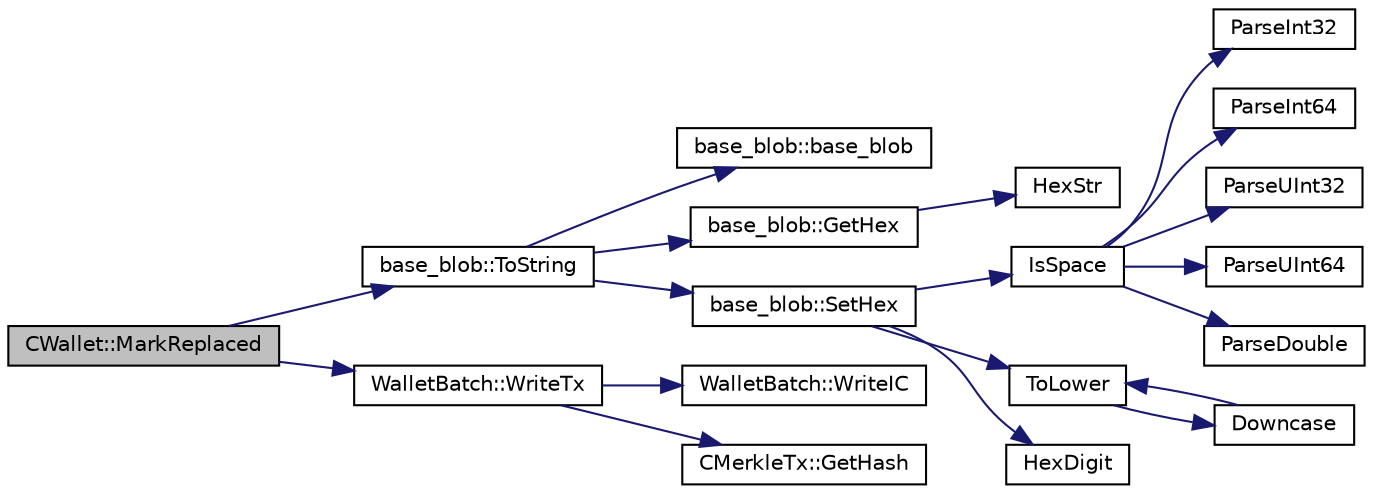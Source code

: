 digraph "CWallet::MarkReplaced"
{
  edge [fontname="Helvetica",fontsize="10",labelfontname="Helvetica",labelfontsize="10"];
  node [fontname="Helvetica",fontsize="10",shape=record];
  rankdir="LR";
  Node1 [label="CWallet::MarkReplaced",height=0.2,width=0.4,color="black", fillcolor="grey75", style="filled", fontcolor="black"];
  Node1 -> Node2 [color="midnightblue",fontsize="10",style="solid",fontname="Helvetica"];
  Node2 [label="base_blob::ToString",height=0.2,width=0.4,color="black", fillcolor="white", style="filled",URL="$classbase__blob.html#a1a26b5da921f48b09b228d1bfda05088"];
  Node2 -> Node3 [color="midnightblue",fontsize="10",style="solid",fontname="Helvetica"];
  Node3 [label="base_blob::base_blob",height=0.2,width=0.4,color="black", fillcolor="white", style="filled",URL="$classbase__blob.html#ada7be83089951dc9438f384c0587cf29"];
  Node2 -> Node4 [color="midnightblue",fontsize="10",style="solid",fontname="Helvetica"];
  Node4 [label="base_blob::GetHex",height=0.2,width=0.4,color="black", fillcolor="white", style="filled",URL="$classbase__blob.html#a9541747b1f91f9469ac0aff90665bd32"];
  Node4 -> Node5 [color="midnightblue",fontsize="10",style="solid",fontname="Helvetica"];
  Node5 [label="HexStr",height=0.2,width=0.4,color="black", fillcolor="white", style="filled",URL="$strencodings_8h.html#af003e10d5d34c3271ca57ec79059a5ae"];
  Node2 -> Node6 [color="midnightblue",fontsize="10",style="solid",fontname="Helvetica"];
  Node6 [label="base_blob::SetHex",height=0.2,width=0.4,color="black", fillcolor="white", style="filled",URL="$classbase__blob.html#a5ec1f681a2830f4e180fe664c0eb4dd0"];
  Node6 -> Node7 [color="midnightblue",fontsize="10",style="solid",fontname="Helvetica"];
  Node7 [label="IsSpace",height=0.2,width=0.4,color="black", fillcolor="white", style="filled",URL="$strencodings_8h.html#aa30de1eac29287732050df7168cde03a",tooltip="Tests if the given character is a whitespace character. "];
  Node7 -> Node8 [color="midnightblue",fontsize="10",style="solid",fontname="Helvetica"];
  Node8 [label="ParseInt32",height=0.2,width=0.4,color="black", fillcolor="white", style="filled",URL="$strencodings_8h.html#a28581aab6ddb04da2c69bd0f0ffee6ae",tooltip="Convert string to signed 32-bit integer with strict parse error feedback. "];
  Node7 -> Node9 [color="midnightblue",fontsize="10",style="solid",fontname="Helvetica"];
  Node9 [label="ParseInt64",height=0.2,width=0.4,color="black", fillcolor="white", style="filled",URL="$strencodings_8h.html#a7598ac1ae52f69abe5f103fc6e4c9bd9",tooltip="Convert string to signed 64-bit integer with strict parse error feedback. "];
  Node7 -> Node10 [color="midnightblue",fontsize="10",style="solid",fontname="Helvetica"];
  Node10 [label="ParseUInt32",height=0.2,width=0.4,color="black", fillcolor="white", style="filled",URL="$strencodings_8h.html#ad4cd67d1bc9cc91801e9c22a0bd94ca7",tooltip="Convert decimal string to unsigned 32-bit integer with strict parse error feedback. "];
  Node7 -> Node11 [color="midnightblue",fontsize="10",style="solid",fontname="Helvetica"];
  Node11 [label="ParseUInt64",height=0.2,width=0.4,color="black", fillcolor="white", style="filled",URL="$strencodings_8h.html#ab721ae646504bb11a2ac467cc9013659",tooltip="Convert decimal string to unsigned 64-bit integer with strict parse error feedback. "];
  Node7 -> Node12 [color="midnightblue",fontsize="10",style="solid",fontname="Helvetica"];
  Node12 [label="ParseDouble",height=0.2,width=0.4,color="black", fillcolor="white", style="filled",URL="$strencodings_8h.html#ab126210409626dcb61aeb0e4300a8a46",tooltip="Convert string to double with strict parse error feedback. "];
  Node6 -> Node13 [color="midnightblue",fontsize="10",style="solid",fontname="Helvetica"];
  Node13 [label="ToLower",height=0.2,width=0.4,color="black", fillcolor="white", style="filled",URL="$strencodings_8h.html#a3556fcd948bc859caaa04f7355a71b16",tooltip="Converts the given character to its lowercase equivalent. "];
  Node13 -> Node14 [color="midnightblue",fontsize="10",style="solid",fontname="Helvetica"];
  Node14 [label="Downcase",height=0.2,width=0.4,color="black", fillcolor="white", style="filled",URL="$strencodings_8h.html#a0112c4a0e8c623b7fc4a52730c57e2d0",tooltip="Converts the given string to its lowercase equivalent. "];
  Node14 -> Node13 [color="midnightblue",fontsize="10",style="solid",fontname="Helvetica"];
  Node6 -> Node15 [color="midnightblue",fontsize="10",style="solid",fontname="Helvetica"];
  Node15 [label="HexDigit",height=0.2,width=0.4,color="black", fillcolor="white", style="filled",URL="$strencodings_8cpp.html#aa59e8a8c5a39cb5041f93bb95dd02119"];
  Node1 -> Node16 [color="midnightblue",fontsize="10",style="solid",fontname="Helvetica"];
  Node16 [label="WalletBatch::WriteTx",height=0.2,width=0.4,color="black", fillcolor="white", style="filled",URL="$class_wallet_batch.html#a8c3c129d34433dcc8a60b55e0f7fd64b"];
  Node16 -> Node17 [color="midnightblue",fontsize="10",style="solid",fontname="Helvetica"];
  Node17 [label="WalletBatch::WriteIC",height=0.2,width=0.4,color="black", fillcolor="white", style="filled",URL="$class_wallet_batch.html#a552eb421cff45a9ed94b1ec77e5c76c3"];
  Node16 -> Node18 [color="midnightblue",fontsize="10",style="solid",fontname="Helvetica"];
  Node18 [label="CMerkleTx::GetHash",height=0.2,width=0.4,color="black", fillcolor="white", style="filled",URL="$class_c_merkle_tx.html#a0229887ee125fa7c45a90e9cca77bf94"];
}
